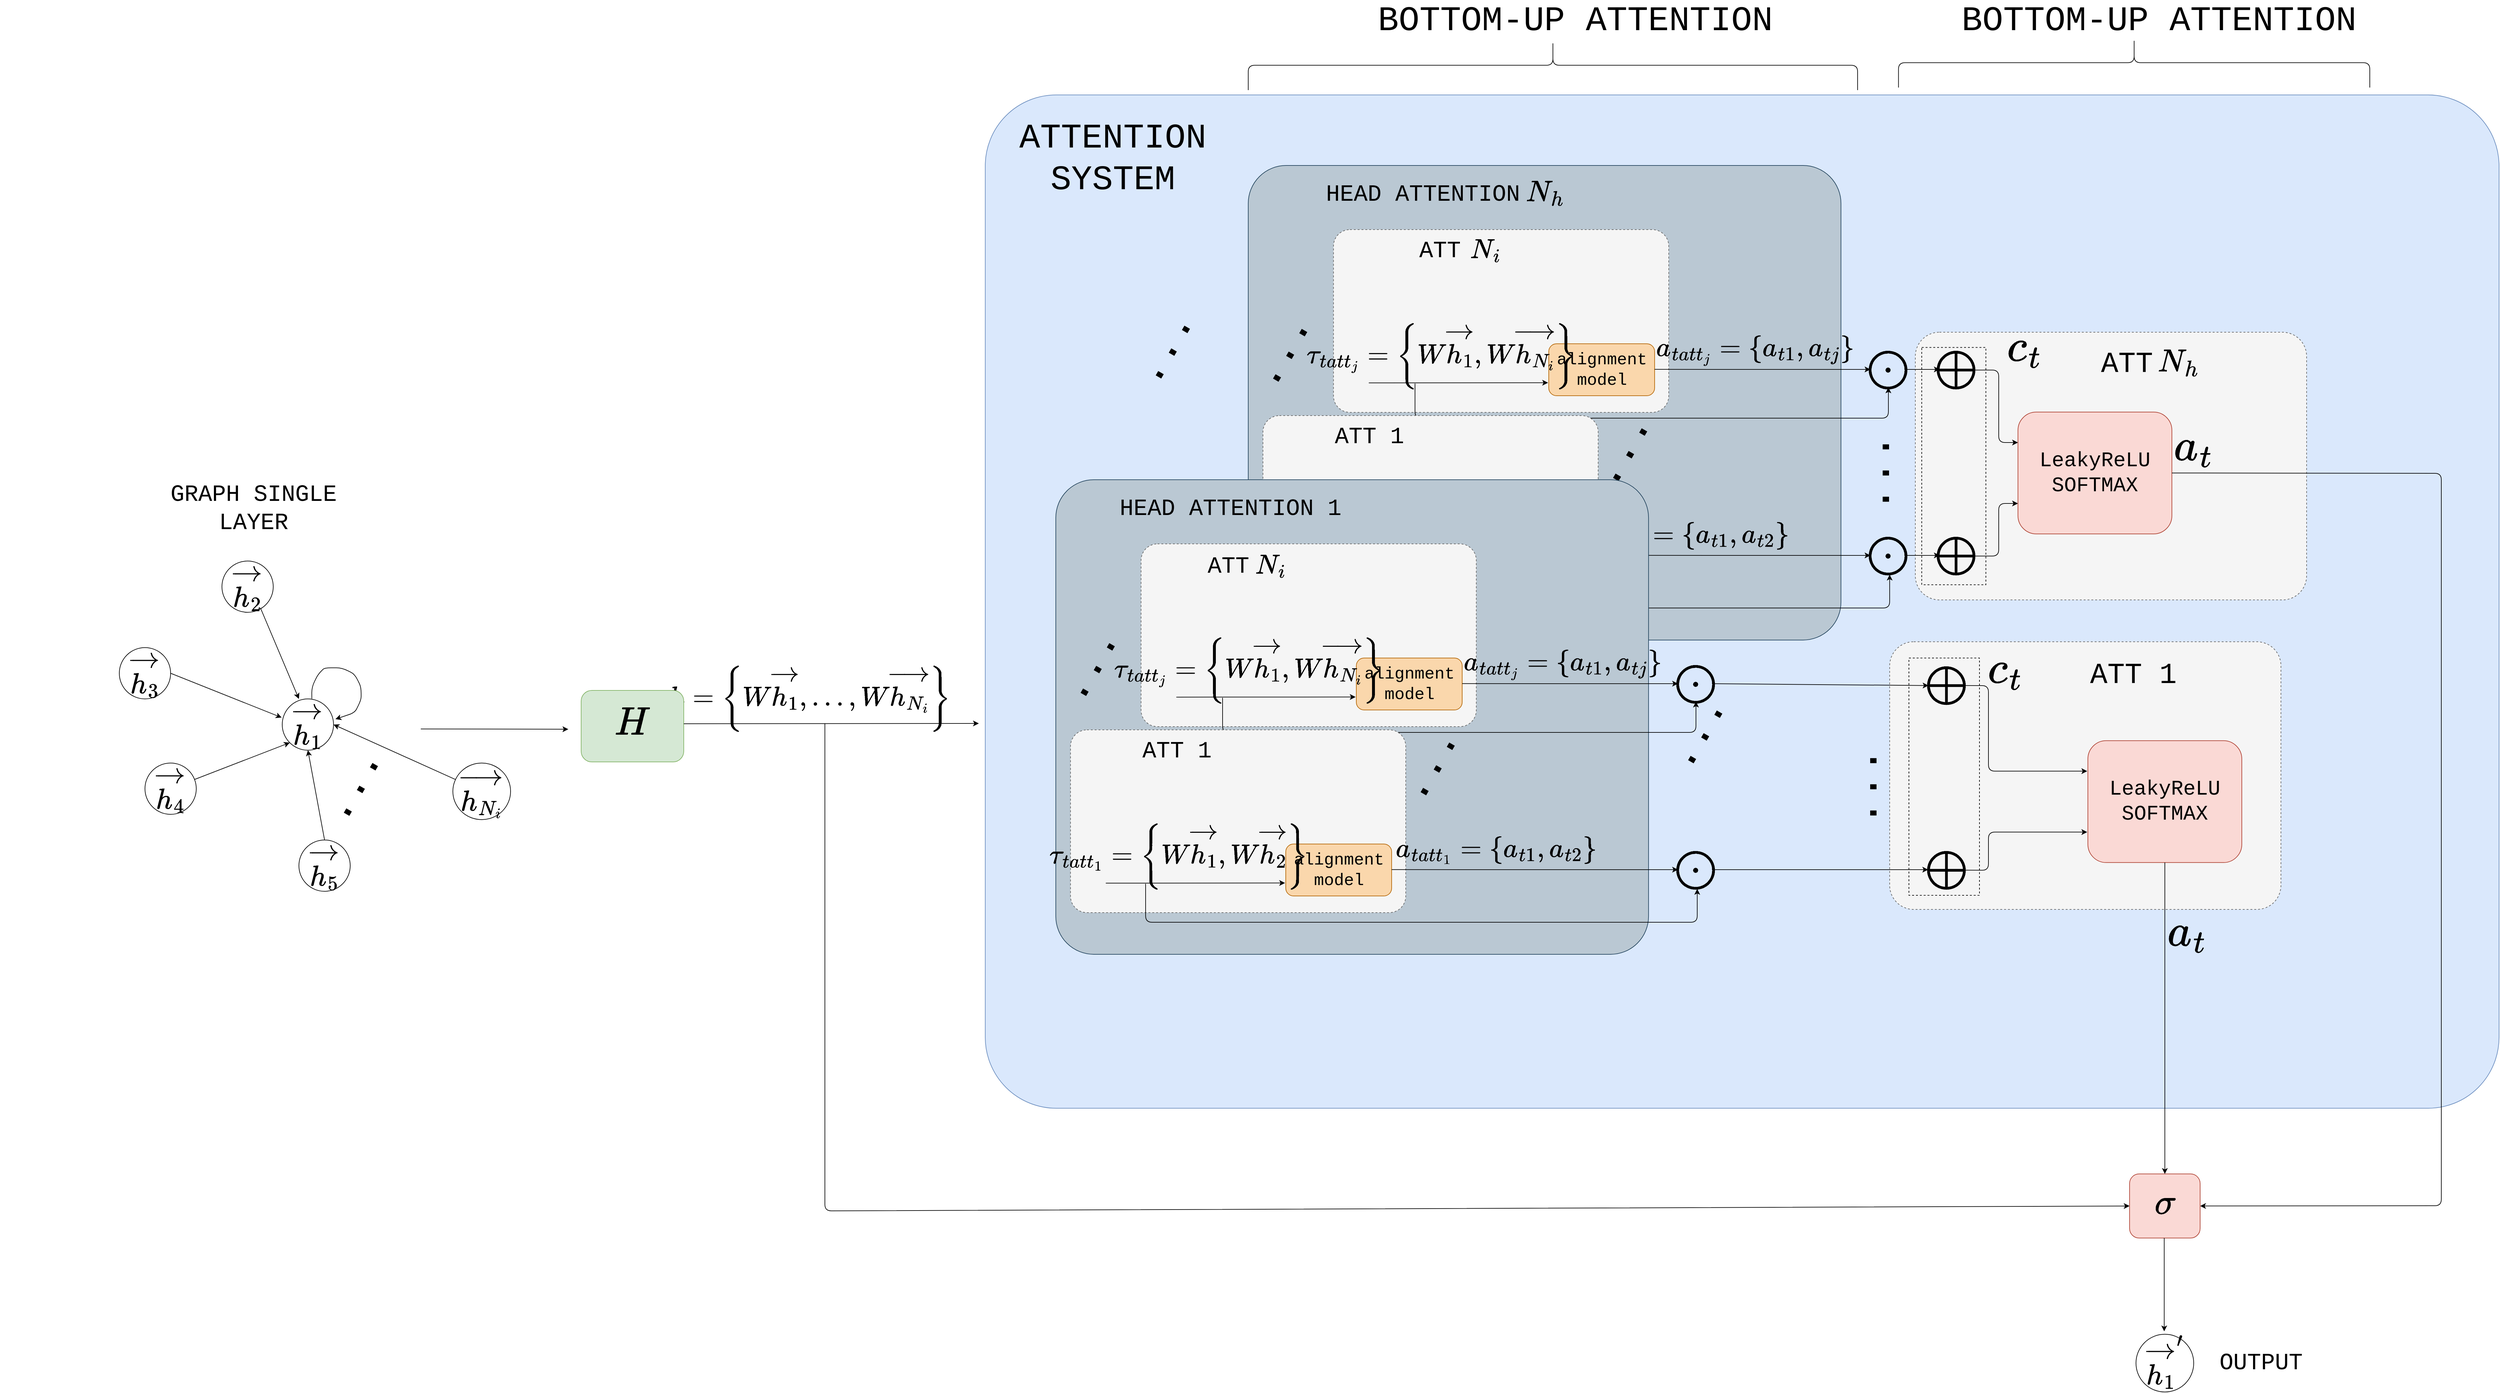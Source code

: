 <mxfile version="12.9.3" type="device"><diagram id="WtzBUV-v_3c08PdOHx6_" name="Page-1"><mxGraphModel dx="5438" dy="3889" grid="1" gridSize="10" guides="1" tooltips="1" connect="1" arrows="1" fold="1" page="1" pageScale="1" pageWidth="827" pageHeight="1169" math="1" shadow="0"><root><mxCell id="0"/><mxCell id="1" parent="0"/><mxCell id="SPr-dgri8mk1QlyCGIzH-140" value="" style="rounded=1;whiteSpace=wrap;html=1;strokeWidth=1;arcSize=7;fillColor=#dae8fc;strokeColor=#6c8ebf;fontStyle=0" parent="1" vertex="1"><mxGeometry x="-230" y="-870" width="2360" height="1580" as="geometry"/></mxCell><mxCell id="CA9zdPFMAwKObWEu180G-2" value="" style="rounded=1;whiteSpace=wrap;html=1;strokeWidth=1;dashed=1;fillColor=#f5f5f5;strokeColor=#666666;fontColor=#333333;arcSize=9;fontStyle=0" parent="1" vertex="1"><mxGeometry x="1180" y="-17.4" width="610" height="417.4" as="geometry"/></mxCell><mxCell id="SPr-dgri8mk1QlyCGIzH-104" value="" style="group;strokeWidth=1;fontStyle=0" parent="1" vertex="1" connectable="0"><mxGeometry x="180" y="-760" width="1650" height="740" as="geometry"/></mxCell><mxCell id="CA9zdPFMAwKObWEu180G-4" value="" style="rounded=1;whiteSpace=wrap;html=1;strokeWidth=1;dashed=1;fillColor=#f5f5f5;strokeColor=#666666;fontColor=#333333;arcSize=9;fontStyle=0" parent="SPr-dgri8mk1QlyCGIzH-104" vertex="1"><mxGeometry x="1040" y="260" width="610" height="417.4" as="geometry"/></mxCell><mxCell id="SPr-dgri8mk1QlyCGIzH-105" value="" style="rounded=1;whiteSpace=wrap;html=1;strokeWidth=1;arcSize=8;fillColor=#bac8d3;strokeColor=#23445d;fontStyle=0" parent="SPr-dgri8mk1QlyCGIzH-104" vertex="1"><mxGeometry width="924.08" height="740" as="geometry"/></mxCell><mxCell id="SPr-dgri8mk1QlyCGIzH-106" value="" style="rounded=1;whiteSpace=wrap;html=1;strokeWidth=1;dashed=1;fillColor=#f5f5f5;strokeColor=#666666;fontColor=#333333;arcSize=9;fontStyle=0" parent="SPr-dgri8mk1QlyCGIzH-104" vertex="1"><mxGeometry x="132.92" y="100" width="522.636" height="285" as="geometry"/></mxCell><mxCell id="SPr-dgri8mk1QlyCGIzH-107" value="" style="endArrow=classic;html=1;strokeWidth=1;strokeColor=#000000;fillColor=#e1d5e7;fontStyle=0" parent="SPr-dgri8mk1QlyCGIzH-104" edge="1"><mxGeometry width="50" height="50" relative="1" as="geometry"><mxPoint x="260" y="340" as="sourcePoint"/><mxPoint x="998" y="346" as="targetPoint"/><Array as="points"><mxPoint x="260" y="394"/><mxPoint x="998" y="394"/></Array></mxGeometry></mxCell><mxCell id="SPr-dgri8mk1QlyCGIzH-108" value="&lt;font face=&quot;Courier New&quot; style=&quot;font-size: 68px;&quot;&gt;&lt;span style=&quot;font-size: 68px;&quot;&gt;&lt;span style=&quot;font-size: 68px;&quot;&gt;...&lt;/span&gt;&lt;/span&gt;&lt;/font&gt;" style="text;html=1;strokeColor=none;fillColor=none;align=center;verticalAlign=middle;whiteSpace=wrap;rounded=0;rotation=-60;fontSize=68;strokeWidth=1;fontStyle=0" parent="SPr-dgri8mk1QlyCGIzH-104" vertex="1"><mxGeometry x="22.92" y="245.07" width="57.02" height="85.85" as="geometry"/></mxCell><mxCell id="SPr-dgri8mk1QlyCGIzH-109" value="&lt;font face=&quot;Courier New&quot; size=&quot;1&quot;&gt;&lt;span style=&quot;font-size: 36px&quot;&gt;ATT&lt;/span&gt;&lt;/font&gt;" style="text;html=1;strokeColor=none;fillColor=none;align=center;verticalAlign=middle;whiteSpace=wrap;rounded=0;strokeWidth=1;fontStyle=0" parent="SPr-dgri8mk1QlyCGIzH-104" vertex="1"><mxGeometry x="231.946" y="108" width="134.235" height="50" as="geometry"/></mxCell><mxCell id="SPr-dgri8mk1QlyCGIzH-110" value="&lt;font face=&quot;Courier New&quot; size=&quot;1&quot;&gt;&lt;span style=&quot;font-size: 26px&quot;&gt;alignment model&lt;/span&gt;&lt;/font&gt;" style="rounded=1;whiteSpace=wrap;html=1;fillColor=#fad7ac;strokeColor=#b46504;strokeWidth=1;fontStyle=0" parent="SPr-dgri8mk1QlyCGIzH-104" vertex="1"><mxGeometry x="468.507" y="278" width="165.043" height="81" as="geometry"/></mxCell><mxCell id="SPr-dgri8mk1QlyCGIzH-111" value="" style="endArrow=classic;html=1;strokeWidth=1;strokeColor=#000000;fillColor=#e1d5e7;entryX=0;entryY=0.75;entryDx=0;entryDy=0;fontStyle=0" parent="SPr-dgri8mk1QlyCGIzH-104" edge="1"><mxGeometry width="50" height="50" relative="1" as="geometry"><mxPoint x="187.934" y="339" as="sourcePoint"/><mxPoint x="467.407" y="338.75" as="targetPoint"/><Array as="points"/></mxGeometry></mxCell><mxCell id="SPr-dgri8mk1QlyCGIzH-112" value="&lt;font face=&quot;Courier New&quot;&gt;&lt;span&gt;$$\tau_{tatt_{j}} = \left \{ W\overrightarrow{h_{1}}, W\overrightarrow{h_{N_{i}}} \right \}$$&lt;/span&gt;&lt;/font&gt;" style="text;html=1;strokeColor=none;fillColor=none;align=center;verticalAlign=middle;whiteSpace=wrap;rounded=0;fontSize=36;strokeWidth=1;fontStyle=0" parent="SPr-dgri8mk1QlyCGIzH-104" vertex="1"><mxGeometry x="270.857" y="284.5" width="60.516" height="20" as="geometry"/></mxCell><mxCell id="SPr-dgri8mk1QlyCGIzH-113" value="" style="endArrow=classic;html=1;strokeWidth=1;strokeColor=#000000;fillColor=#e1d5e7;fontStyle=0" parent="SPr-dgri8mk1QlyCGIzH-104" edge="1"><mxGeometry width="50" height="50" relative="1" as="geometry"><mxPoint x="633.55" y="317.92" as="sourcePoint"/><mxPoint x="970" y="318" as="targetPoint"/><Array as="points"/></mxGeometry></mxCell><mxCell id="SPr-dgri8mk1QlyCGIzH-114" value="&lt;font face=&quot;Courier New&quot;&gt;&lt;span&gt;$$a_{tatt_{j}} = \left \{ a_{t1}, a_{tj} \right \}$$&lt;/span&gt;&lt;/font&gt;" style="text;html=1;strokeColor=none;fillColor=none;align=center;verticalAlign=middle;whiteSpace=wrap;rounded=0;fontSize=36;strokeWidth=1;fontStyle=0" parent="SPr-dgri8mk1QlyCGIzH-104" vertex="1"><mxGeometry x="760.004" y="278" width="60.516" height="20" as="geometry"/></mxCell><mxCell id="SPr-dgri8mk1QlyCGIzH-115" value="&lt;font face=&quot;Courier New&quot;&gt;&lt;span style=&quot;font-size: 36px&quot;&gt;&lt;span&gt;HEAD ATTENTION&lt;/span&gt;&lt;/span&gt;&lt;/font&gt;" style="text;html=1;strokeColor=none;fillColor=none;align=center;verticalAlign=middle;whiteSpace=wrap;rounded=0;strokeWidth=1;fontStyle=0" parent="SPr-dgri8mk1QlyCGIzH-104" vertex="1"><mxGeometry x="82.92" y="20" width="379" height="50" as="geometry"/></mxCell><mxCell id="SPr-dgri8mk1QlyCGIzH-116" value="" style="rounded=1;whiteSpace=wrap;html=1;strokeWidth=1;dashed=1;fillColor=#f5f5f5;strokeColor=#666666;fontColor=#333333;arcSize=9;fontStyle=0" parent="SPr-dgri8mk1QlyCGIzH-104" vertex="1"><mxGeometry x="22.92" y="390" width="522.636" height="285" as="geometry"/></mxCell><mxCell id="SPr-dgri8mk1QlyCGIzH-117" value="&lt;font face=&quot;Courier New&quot; size=&quot;1&quot;&gt;&lt;span style=&quot;font-size: 36px&quot;&gt;ATT 1&lt;/span&gt;&lt;/font&gt;" style="text;html=1;strokeColor=none;fillColor=none;align=center;verticalAlign=middle;whiteSpace=wrap;rounded=0;strokeWidth=1;fontStyle=0" parent="SPr-dgri8mk1QlyCGIzH-104" vertex="1"><mxGeometry x="121.946" y="398" width="134.235" height="50" as="geometry"/></mxCell><mxCell id="SPr-dgri8mk1QlyCGIzH-118" value="&lt;font face=&quot;Courier New&quot; size=&quot;1&quot;&gt;&lt;span style=&quot;font-size: 26px&quot;&gt;alignment model&lt;/span&gt;&lt;/font&gt;" style="rounded=1;whiteSpace=wrap;html=1;fillColor=#fad7ac;strokeColor=#b46504;strokeWidth=1;fontStyle=0" parent="SPr-dgri8mk1QlyCGIzH-104" vertex="1"><mxGeometry x="358.507" y="568" width="165.043" height="81" as="geometry"/></mxCell><mxCell id="SPr-dgri8mk1QlyCGIzH-119" value="" style="endArrow=classic;html=1;strokeWidth=1;strokeColor=#000000;fillColor=#e1d5e7;entryX=0;entryY=0.75;entryDx=0;entryDy=0;fontStyle=0" parent="SPr-dgri8mk1QlyCGIzH-104" edge="1"><mxGeometry width="50" height="50" relative="1" as="geometry"><mxPoint x="77.934" y="629" as="sourcePoint"/><mxPoint x="357.407" y="628.75" as="targetPoint"/><Array as="points"/></mxGeometry></mxCell><mxCell id="SPr-dgri8mk1QlyCGIzH-120" value="&lt;font face=&quot;Courier New&quot;&gt;&lt;span&gt;$$\tau_{tatt_{1}} = \left \{ W\overrightarrow{h_{1}}, W\overrightarrow{h_{2}} \right \}$$&lt;/span&gt;&lt;/font&gt;" style="text;html=1;strokeColor=none;fillColor=none;align=center;verticalAlign=middle;whiteSpace=wrap;rounded=0;fontSize=36;strokeWidth=1;fontStyle=0" parent="SPr-dgri8mk1QlyCGIzH-104" vertex="1"><mxGeometry x="160.857" y="574.5" width="60.516" height="20" as="geometry"/></mxCell><mxCell id="SPr-dgri8mk1QlyCGIzH-121" value="" style="endArrow=classic;html=1;strokeWidth=1;strokeColor=#000000;fillColor=#e1d5e7;fontStyle=0" parent="SPr-dgri8mk1QlyCGIzH-104" edge="1"><mxGeometry width="50" height="50" relative="1" as="geometry"><mxPoint x="523.55" y="607.92" as="sourcePoint"/><mxPoint x="970" y="608" as="targetPoint"/><Array as="points"/></mxGeometry></mxCell><mxCell id="SPr-dgri8mk1QlyCGIzH-122" value="&lt;font face=&quot;Courier New&quot;&gt;&lt;span&gt;$$a_{tatt_{1}} = \left \{ a_{t1}, a_{t2} \right \}$$&lt;/span&gt;&lt;/font&gt;" style="text;html=1;strokeColor=none;fillColor=none;align=center;verticalAlign=middle;whiteSpace=wrap;rounded=0;fontSize=36;strokeWidth=1;fontStyle=0" parent="SPr-dgri8mk1QlyCGIzH-104" vertex="1"><mxGeometry x="655.554" y="568" width="60.516" height="20" as="geometry"/></mxCell><mxCell id="SPr-dgri8mk1QlyCGIzH-123" value="&lt;font face=&quot;Courier New&quot; style=&quot;font-size: 68px;&quot;&gt;&lt;span style=&quot;font-size: 68px;&quot;&gt;&lt;span style=&quot;font-size: 68px;&quot;&gt;...&lt;/span&gt;&lt;/span&gt;&lt;/font&gt;" style="text;html=1;strokeColor=none;fillColor=none;align=center;verticalAlign=middle;whiteSpace=wrap;rounded=0;rotation=-60;fontSize=68;strokeWidth=1;fontStyle=0" parent="SPr-dgri8mk1QlyCGIzH-104" vertex="1"><mxGeometry x="552.92" y="400" width="57.02" height="85.85" as="geometry"/></mxCell><mxCell id="SPr-dgri8mk1QlyCGIzH-124" value="&lt;font face=&quot;Courier New&quot;&gt;&lt;sub&gt;&lt;span style=&quot;font-size: 36px&quot;&gt;&lt;span&gt;$$\bigodot$$&lt;/span&gt;&lt;/span&gt;&lt;/sub&gt;&lt;/font&gt;" style="text;html=1;strokeColor=none;fillColor=none;align=center;verticalAlign=middle;whiteSpace=wrap;rounded=0;fontColor=#000000;labelBackgroundColor=none;strokeWidth=1;fontStyle=0" parent="SPr-dgri8mk1QlyCGIzH-104" vertex="1"><mxGeometry x="970" y="598.5" width="55" height="20" as="geometry"/></mxCell><mxCell id="SPr-dgri8mk1QlyCGIzH-125" value="" style="endArrow=classic;html=1;strokeWidth=1;strokeColor=#000000;fillColor=#e1d5e7;entryX=0.545;entryY=1.975;entryDx=0;entryDy=0;entryPerimeter=0;fontStyle=0" parent="SPr-dgri8mk1QlyCGIzH-104" target="SPr-dgri8mk1QlyCGIzH-124" edge="1"><mxGeometry width="50" height="50" relative="1" as="geometry"><mxPoint x="140" y="630" as="sourcePoint"/><mxPoint x="1168" y="638" as="targetPoint"/><Array as="points"><mxPoint x="140" y="690"/><mxPoint x="1000" y="690"/></Array></mxGeometry></mxCell><mxCell id="SPr-dgri8mk1QlyCGIzH-126" value="" style="endArrow=classic;html=1;strokeWidth=1;strokeColor=#000000;fillColor=#e1d5e7;fontStyle=0" parent="SPr-dgri8mk1QlyCGIzH-104" edge="1"><mxGeometry width="50" height="50" relative="1" as="geometry"><mxPoint x="1023.0" y="608" as="sourcePoint"/><mxPoint x="1078" y="608" as="targetPoint"/><Array as="points"/></mxGeometry></mxCell><mxCell id="SPr-dgri8mk1QlyCGIzH-127" value="&lt;font face=&quot;Courier New&quot;&gt;&lt;sub&gt;&lt;span style=&quot;font-size: 36px&quot;&gt;&lt;span&gt;$$\bigoplus$$&lt;/span&gt;&lt;/span&gt;&lt;/sub&gt;&lt;/font&gt;" style="text;html=1;strokeColor=none;fillColor=none;align=center;verticalAlign=middle;whiteSpace=wrap;rounded=0;fontColor=#000000;strokeWidth=1;fontStyle=0" parent="SPr-dgri8mk1QlyCGIzH-104" vertex="1"><mxGeometry x="1076" y="598.5" width="55" height="20" as="geometry"/></mxCell><mxCell id="SPr-dgri8mk1QlyCGIzH-128" value="" style="endArrow=classic;html=1;strokeWidth=1;strokeColor=#000000;fillColor=#e1d5e7;entryX=0;entryY=0.75;entryDx=0;entryDy=0;fontStyle=0" parent="SPr-dgri8mk1QlyCGIzH-104" target="SPr-dgri8mk1QlyCGIzH-133" edge="1"><mxGeometry width="50" height="50" relative="1" as="geometry"><mxPoint x="1129.0" y="609" as="sourcePoint"/><mxPoint x="1184" y="609" as="targetPoint"/><Array as="points"><mxPoint x="1170" y="609"/><mxPoint x="1170" y="527"/></Array></mxGeometry></mxCell><mxCell id="SPr-dgri8mk1QlyCGIzH-129" value="&lt;font face=&quot;Courier New&quot;&gt;&lt;sub&gt;&lt;span style=&quot;font-size: 36px&quot;&gt;&lt;span&gt;$$\bigodot$$&lt;/span&gt;&lt;/span&gt;&lt;/sub&gt;&lt;/font&gt;" style="text;html=1;strokeColor=none;fillColor=none;align=center;verticalAlign=middle;whiteSpace=wrap;rounded=0;fontColor=#000000;labelBackgroundColor=none;strokeWidth=1;fontStyle=0" parent="SPr-dgri8mk1QlyCGIzH-104" vertex="1"><mxGeometry x="970" y="308.5" width="55" height="20" as="geometry"/></mxCell><mxCell id="SPr-dgri8mk1QlyCGIzH-130" value="" style="endArrow=classic;html=1;strokeWidth=1;strokeColor=#000000;fillColor=#e1d5e7;fontStyle=0" parent="SPr-dgri8mk1QlyCGIzH-104" edge="1"><mxGeometry width="50" height="50" relative="1" as="geometry"><mxPoint x="1023.0" y="318" as="sourcePoint"/><mxPoint x="1078" y="318" as="targetPoint"/><Array as="points"/></mxGeometry></mxCell><mxCell id="SPr-dgri8mk1QlyCGIzH-131" value="&lt;font face=&quot;Courier New&quot;&gt;&lt;sub&gt;&lt;span style=&quot;font-size: 36px&quot;&gt;&lt;span&gt;$$\bigoplus$$&lt;/span&gt;&lt;/span&gt;&lt;/sub&gt;&lt;/font&gt;" style="text;html=1;strokeColor=none;fillColor=none;align=center;verticalAlign=middle;whiteSpace=wrap;rounded=0;fontColor=#000000;strokeWidth=1;fontStyle=0" parent="SPr-dgri8mk1QlyCGIzH-104" vertex="1"><mxGeometry x="1076" y="308.5" width="55" height="20" as="geometry"/></mxCell><mxCell id="SPr-dgri8mk1QlyCGIzH-132" value="" style="endArrow=classic;html=1;strokeWidth=1;strokeColor=#000000;fillColor=#e1d5e7;entryX=0;entryY=0.25;entryDx=0;entryDy=0;fontStyle=0" parent="SPr-dgri8mk1QlyCGIzH-104" target="SPr-dgri8mk1QlyCGIzH-133" edge="1"><mxGeometry width="50" height="50" relative="1" as="geometry"><mxPoint x="1129.0" y="319" as="sourcePoint"/><mxPoint x="1184" y="319" as="targetPoint"/><Array as="points"><mxPoint x="1170" y="319"/><mxPoint x="1170" y="432"/></Array></mxGeometry></mxCell><mxCell id="SPr-dgri8mk1QlyCGIzH-133" value="&lt;font face=&quot;Courier New&quot; size=&quot;1&quot;&gt;&lt;span style=&quot;font-size: 32px&quot;&gt;LeakyReLU&lt;br&gt;SOFTMAX&lt;br&gt;&lt;/span&gt;&lt;/font&gt;" style="rounded=1;whiteSpace=wrap;html=1;strokeWidth=1;fillColor=#fad9d5;strokeColor=#ae4132;fontStyle=0" parent="SPr-dgri8mk1QlyCGIzH-104" vertex="1"><mxGeometry x="1200" y="384.5" width="240" height="190" as="geometry"/></mxCell><mxCell id="SPr-dgri8mk1QlyCGIzH-134" value="&lt;font face=&quot;Courier New&quot; style=&quot;font-size: 68px;&quot;&gt;&lt;span style=&quot;font-size: 68px;&quot;&gt;&lt;span style=&quot;font-size: 68px;&quot;&gt;...&lt;/span&gt;&lt;/span&gt;&lt;/font&gt;" style="text;html=1;strokeColor=none;fillColor=none;align=center;verticalAlign=middle;whiteSpace=wrap;rounded=0;rotation=-90;fontSize=68;strokeWidth=1;fontStyle=0" parent="SPr-dgri8mk1QlyCGIzH-104" vertex="1"><mxGeometry x="950" y="436.57" width="57.02" height="85.85" as="geometry"/></mxCell><mxCell id="CA9zdPFMAwKObWEu180G-6" value="" style="rounded=0;whiteSpace=wrap;html=1;fillColor=none;dashed=1;strokeWidth=1;fontStyle=0" parent="SPr-dgri8mk1QlyCGIzH-104" vertex="1"><mxGeometry x="1050" y="283.7" width="100" height="370" as="geometry"/></mxCell><mxCell id="CA9zdPFMAwKObWEu180G-7" value="&lt;font face=&quot;Courier New&quot; size=&quot;1&quot;&gt;&lt;span style=&quot;font-size: 60px&quot;&gt;$$a_{t}$$&lt;/span&gt;&lt;/font&gt;" style="text;html=1;strokeColor=none;fillColor=none;align=center;verticalAlign=middle;whiteSpace=wrap;rounded=0;fontSize=36;strokeWidth=1;fontStyle=0" parent="SPr-dgri8mk1QlyCGIzH-104" vertex="1"><mxGeometry x="1444.487" y="432.93" width="60.516" height="20" as="geometry"/></mxCell><mxCell id="CA9zdPFMAwKObWEu180G-9" value="&lt;font face=&quot;Courier New&quot; size=&quot;1&quot;&gt;&lt;span style=&quot;font-size: 60px&quot;&gt;$$c_{t}$$&lt;/span&gt;&lt;/font&gt;" style="text;html=1;strokeColor=none;fillColor=none;align=center;verticalAlign=middle;whiteSpace=wrap;rounded=0;fontSize=36;strokeWidth=1;fontStyle=0" parent="SPr-dgri8mk1QlyCGIzH-104" vertex="1"><mxGeometry x="1179.997" y="278" width="60.516" height="20" as="geometry"/></mxCell><mxCell id="CA9zdPFMAwKObWEu180G-10" value="&lt;font face=&quot;Courier New&quot; size=&quot;1&quot;&gt;&lt;span style=&quot;font-size: 45px&quot;&gt;ATT&lt;/span&gt;&lt;/font&gt;" style="text;html=1;strokeColor=none;fillColor=none;align=center;verticalAlign=middle;whiteSpace=wrap;rounded=0;strokeWidth=1;fontStyle=0" parent="SPr-dgri8mk1QlyCGIzH-104" vertex="1"><mxGeometry x="1350" y="284.5" width="40" height="50" as="geometry"/></mxCell><mxCell id="zbjn2F7jgrr6ECYDqd7p-32" value="&lt;font face=&quot;Courier New&quot; size=&quot;1&quot;&gt;&lt;span style=&quot;font-size: 36px&quot;&gt;$$N_{i}$$&lt;/span&gt;&lt;/font&gt;" style="text;html=1;strokeColor=none;fillColor=none;align=center;verticalAlign=middle;whiteSpace=wrap;rounded=0;strokeWidth=1;fontStyle=0" parent="SPr-dgri8mk1QlyCGIzH-104" vertex="1"><mxGeometry x="300" y="109" width="140" height="50" as="geometry"/></mxCell><mxCell id="zbjn2F7jgrr6ECYDqd7p-33" value="&lt;font face=&quot;Courier New&quot; size=&quot;1&quot;&gt;&lt;span style=&quot;font-size: 39px&quot;&gt;$$N_{h}$$&lt;/span&gt;&lt;/font&gt;" style="text;html=1;strokeColor=none;fillColor=none;align=center;verticalAlign=middle;whiteSpace=wrap;rounded=0;strokeWidth=1;fontStyle=0" parent="SPr-dgri8mk1QlyCGIzH-104" vertex="1"><mxGeometry x="393.04" y="21" width="140" height="50" as="geometry"/></mxCell><mxCell id="luebvQUvZDVeXFscMTxL-1" value="&lt;font face=&quot;Courier New&quot; size=&quot;1&quot;&gt;&lt;span style=&quot;font-size: 42px&quot;&gt;$$N_{h}$$&lt;/span&gt;&lt;/font&gt;" style="text;html=1;strokeColor=none;fillColor=none;align=center;verticalAlign=middle;whiteSpace=wrap;rounded=0;strokeWidth=1;fontStyle=0" parent="SPr-dgri8mk1QlyCGIzH-104" vertex="1"><mxGeometry x="1380" y="284.5" width="140" height="50" as="geometry"/></mxCell><mxCell id="SPr-dgri8mk1QlyCGIzH-1" value="&lt;font style=&quot;font-size: 38px&quot;&gt;$$\overrightarrow{h_{2}}$$&lt;/font&gt;" style="ellipse;whiteSpace=wrap;html=1;strokeWidth=1;fontStyle=0" parent="1" vertex="1"><mxGeometry x="-1420" y="-143.25" width="80" height="80" as="geometry"/></mxCell><mxCell id="SPr-dgri8mk1QlyCGIzH-6" value="&lt;font style=&quot;font-size: 38px&quot;&gt;$$\overrightarrow{h_{1}}$$&lt;/font&gt;" style="ellipse;whiteSpace=wrap;html=1;strokeWidth=1;fillColor=none;fontStyle=0" parent="1" vertex="1"><mxGeometry x="-1326" y="71.75" width="80" height="80" as="geometry"/></mxCell><mxCell id="SPr-dgri8mk1QlyCGIzH-7" value="&lt;font style=&quot;font-size: 38px&quot;&gt;$$\overrightarrow{h_{3}}$$&lt;/font&gt;" style="ellipse;whiteSpace=wrap;html=1;strokeWidth=1;fontStyle=0" parent="1" vertex="1"><mxGeometry x="-1580" y="-8.25" width="80" height="80" as="geometry"/></mxCell><mxCell id="SPr-dgri8mk1QlyCGIzH-8" value="&lt;font style=&quot;font-size: 38px&quot;&gt;$$\overrightarrow{h_{4}}$$&lt;/font&gt;" style="ellipse;whiteSpace=wrap;html=1;strokeWidth=1;fontStyle=0" parent="1" vertex="1"><mxGeometry x="-1540" y="171.75" width="80" height="80" as="geometry"/></mxCell><mxCell id="SPr-dgri8mk1QlyCGIzH-9" value="&lt;font style=&quot;font-size: 38px&quot;&gt;$$\overrightarrow{h_{5}}$$&lt;/font&gt;" style="ellipse;whiteSpace=wrap;html=1;strokeWidth=1;fontStyle=0" parent="1" vertex="1"><mxGeometry x="-1300" y="291.75" width="80" height="80" as="geometry"/></mxCell><mxCell id="SPr-dgri8mk1QlyCGIzH-10" value="&lt;font style=&quot;font-size: 38px&quot;&gt;$$\overrightarrow{h_{N_{i}}}$$&lt;/font&gt;" style="ellipse;whiteSpace=wrap;html=1;strokeWidth=1;fontStyle=0" parent="1" vertex="1"><mxGeometry x="-1060" y="171.75" width="90" height="88.25" as="geometry"/></mxCell><mxCell id="SPr-dgri8mk1QlyCGIzH-11" value="" style="endArrow=classic;html=1;strokeWidth=1;exitX=0.75;exitY=0.913;exitDx=0;exitDy=0;entryX=0.325;entryY=0;entryDx=0;entryDy=0;entryPerimeter=0;exitPerimeter=0;fontStyle=0" parent="1" source="SPr-dgri8mk1QlyCGIzH-1" target="SPr-dgri8mk1QlyCGIzH-6" edge="1"><mxGeometry width="50" height="50" relative="1" as="geometry"><mxPoint x="-1180" y="141.75" as="sourcePoint"/><mxPoint x="-1130" y="91.75" as="targetPoint"/></mxGeometry></mxCell><mxCell id="SPr-dgri8mk1QlyCGIzH-12" value="" style="endArrow=classic;html=1;strokeWidth=1;exitX=1;exitY=0.5;exitDx=0;exitDy=0;entryX=-0.012;entryY=0.363;entryDx=0;entryDy=0;entryPerimeter=0;fontStyle=0" parent="1" source="SPr-dgri8mk1QlyCGIzH-7" target="SPr-dgri8mk1QlyCGIzH-6" edge="1"><mxGeometry width="50" height="50" relative="1" as="geometry"><mxPoint x="-1350" y="-60.21" as="sourcePoint"/><mxPoint x="-1290" y="81.75" as="targetPoint"/></mxGeometry></mxCell><mxCell id="SPr-dgri8mk1QlyCGIzH-13" value="" style="endArrow=classic;html=1;strokeWidth=1;entryX=0;entryY=1;entryDx=0;entryDy=0;fontStyle=0" parent="1" source="SPr-dgri8mk1QlyCGIzH-8" target="SPr-dgri8mk1QlyCGIzH-6" edge="1"><mxGeometry width="50" height="50" relative="1" as="geometry"><mxPoint x="-1490" y="41.75" as="sourcePoint"/><mxPoint x="-1316.96" y="110.79" as="targetPoint"/></mxGeometry></mxCell><mxCell id="SPr-dgri8mk1QlyCGIzH-14" value="" style="endArrow=classic;html=1;strokeWidth=1;entryX=0.5;entryY=1;entryDx=0;entryDy=0;exitX=0.5;exitY=0;exitDx=0;exitDy=0;fontStyle=0" parent="1" source="SPr-dgri8mk1QlyCGIzH-9" target="SPr-dgri8mk1QlyCGIzH-6" edge="1"><mxGeometry width="50" height="50" relative="1" as="geometry"><mxPoint x="-1452.656" y="207.418" as="sourcePoint"/><mxPoint x="-1304.284" y="150.034" as="targetPoint"/></mxGeometry></mxCell><mxCell id="SPr-dgri8mk1QlyCGIzH-15" value="" style="endArrow=classic;html=1;strokeWidth=1;entryX=1;entryY=0.5;entryDx=0;entryDy=0;fontStyle=0" parent="1" source="SPr-dgri8mk1QlyCGIzH-10" target="SPr-dgri8mk1QlyCGIzH-6" edge="1"><mxGeometry width="50" height="50" relative="1" as="geometry"><mxPoint x="-1250" y="301.75" as="sourcePoint"/><mxPoint x="-1276" y="161.75" as="targetPoint"/></mxGeometry></mxCell><mxCell id="SPr-dgri8mk1QlyCGIzH-57" value="&lt;font face=&quot;Courier New&quot; style=&quot;font-size: 68px;&quot;&gt;&lt;span style=&quot;font-size: 68px;&quot;&gt;&lt;span style=&quot;font-size: 68px;&quot;&gt;...&lt;/span&gt;&lt;/span&gt;&lt;/font&gt;" style="text;html=1;strokeColor=none;fillColor=none;align=center;verticalAlign=middle;whiteSpace=wrap;rounded=0;rotation=-60;fontSize=68;strokeWidth=1;fontStyle=0" parent="1" vertex="1"><mxGeometry x="-1246" y="161.75" width="57.02" height="85.85" as="geometry"/></mxCell><mxCell id="SPr-dgri8mk1QlyCGIzH-93" value="" style="endArrow=classic;html=1;strokeWidth=1;entryX=0.5;entryY=1;entryDx=0;entryDy=0;exitX=0.577;exitY=-0.004;exitDx=0;exitDy=0;exitPerimeter=0;fontStyle=0" parent="1" source="SPr-dgri8mk1QlyCGIzH-6" edge="1"><mxGeometry width="50" height="50" relative="1" as="geometry"><mxPoint x="-1276.2" y="40.93" as="sourcePoint"/><mxPoint x="-1243" y="103.25" as="targetPoint"/><Array as="points"><mxPoint x="-1280" y="53.25"/><mxPoint x="-1270" y="33.25"/><mxPoint x="-1260" y="23.25"/><mxPoint x="-1233" y="23.25"/><mxPoint x="-1213" y="33.25"/><mxPoint x="-1203" y="53.25"/><mxPoint x="-1203" y="73.25"/><mxPoint x="-1213" y="93.25"/></Array></mxGeometry></mxCell><mxCell id="SPr-dgri8mk1QlyCGIzH-95" value="&lt;font face=&quot;Courier New&quot;&gt;&lt;span&gt;$$h= \left \{ W\overrightarrow{h_{1}}, ..., W\overrightarrow{h_{N_{i}}} \right \}$$&lt;/span&gt;&lt;/font&gt;" style="text;html=1;strokeColor=none;fillColor=none;align=center;verticalAlign=middle;whiteSpace=wrap;rounded=0;fontSize=36;strokeWidth=1;fontStyle=0" parent="1" vertex="1"><mxGeometry x="-534.003" y="58.5" width="60.516" height="20" as="geometry"/></mxCell><mxCell id="SPr-dgri8mk1QlyCGIzH-96" value="&lt;font face=&quot;Courier New&quot; size=&quot;1&quot;&gt;&lt;span style=&quot;font-size: 52px&quot;&gt;&lt;span&gt;$$H$$&lt;/span&gt;&lt;/span&gt;&lt;/font&gt;" style="rounded=1;whiteSpace=wrap;html=1;strokeWidth=1;fillColor=#d5e8d4;strokeColor=#82b366;fontStyle=0" parent="1" vertex="1"><mxGeometry x="-860" y="58.5" width="160" height="111.5" as="geometry"/></mxCell><mxCell id="SPr-dgri8mk1QlyCGIzH-97" value="" style="endArrow=classic;html=1;strokeWidth=1;strokeColor=#000000;fillColor=#e1d5e7;exitX=0.5;exitY=1;exitDx=0;exitDy=0;fontStyle=0" parent="1" edge="1"><mxGeometry width="50" height="50" relative="1" as="geometry"><mxPoint x="-700" y="110.5" as="sourcePoint"/><mxPoint x="-240" y="110" as="targetPoint"/><Array as="points"/></mxGeometry></mxCell><mxCell id="SPr-dgri8mk1QlyCGIzH-98" value="" style="endArrow=classic;html=1;strokeWidth=1;strokeColor=#000000;fillColor=#e1d5e7;entryX=0;entryY=0.5;entryDx=0;entryDy=0;fontStyle=0" parent="1" target="SPr-dgri8mk1QlyCGIzH-91" edge="1"><mxGeometry width="50" height="50" relative="1" as="geometry"><mxPoint x="-480" y="110" as="sourcePoint"/><mxPoint x="-300" y="743.57" as="targetPoint"/><Array as="points"><mxPoint x="-480" y="870"/></Array></mxGeometry></mxCell><mxCell id="SPr-dgri8mk1QlyCGIzH-101" value="" style="endArrow=classic;html=1;strokeWidth=1;fontStyle=0" parent="1" edge="1"><mxGeometry width="50" height="50" relative="1" as="geometry"><mxPoint x="-1110" y="118.57" as="sourcePoint"/><mxPoint x="-880" y="119" as="targetPoint"/></mxGeometry></mxCell><mxCell id="SPr-dgri8mk1QlyCGIzH-102" value="&lt;font face=&quot;Courier New&quot;&gt;&lt;span style=&quot;font-size: 36px&quot;&gt;&lt;span&gt;GRAPH SINGLE LAYER&lt;/span&gt;&lt;/span&gt;&lt;/font&gt;" style="text;html=1;strokeColor=none;fillColor=none;align=center;verticalAlign=middle;whiteSpace=wrap;rounded=0;strokeWidth=1;fontStyle=0" parent="1" vertex="1"><mxGeometry x="-1560" y="-250" width="379" height="50" as="geometry"/></mxCell><mxCell id="SPr-dgri8mk1QlyCGIzH-103" value="" style="group;strokeWidth=1;fontStyle=0" parent="1" vertex="1" connectable="0"><mxGeometry x="-120" y="-270" width="1490.513" height="740" as="geometry"/></mxCell><mxCell id="SPr-dgri8mk1QlyCGIzH-30" value="" style="rounded=1;whiteSpace=wrap;html=1;strokeWidth=1;arcSize=8;fillColor=#bac8d3;strokeColor=#23445d;fontStyle=0" parent="SPr-dgri8mk1QlyCGIzH-103" vertex="1"><mxGeometry width="924.08" height="740" as="geometry"/></mxCell><mxCell id="SPr-dgri8mk1QlyCGIzH-59" value="" style="rounded=1;whiteSpace=wrap;html=1;strokeWidth=1;dashed=1;fillColor=#f5f5f5;strokeColor=#666666;fontColor=#333333;arcSize=9;fontStyle=0" parent="SPr-dgri8mk1QlyCGIzH-103" vertex="1"><mxGeometry x="132.92" y="100" width="522.636" height="285" as="geometry"/></mxCell><mxCell id="SPr-dgri8mk1QlyCGIzH-83" value="" style="endArrow=classic;html=1;strokeWidth=1;strokeColor=#000000;fillColor=#e1d5e7;fontStyle=0" parent="SPr-dgri8mk1QlyCGIzH-103" edge="1"><mxGeometry width="50" height="50" relative="1" as="geometry"><mxPoint x="260" y="340" as="sourcePoint"/><mxPoint x="998" y="346" as="targetPoint"/><Array as="points"><mxPoint x="260" y="394"/><mxPoint x="998" y="394"/></Array></mxGeometry></mxCell><mxCell id="SPr-dgri8mk1QlyCGIzH-67" value="&lt;font face=&quot;Courier New&quot; style=&quot;font-size: 68px;&quot;&gt;&lt;span style=&quot;font-size: 68px;&quot;&gt;&lt;span style=&quot;font-size: 68px;&quot;&gt;...&lt;/span&gt;&lt;/span&gt;&lt;/font&gt;" style="text;html=1;strokeColor=none;fillColor=none;align=center;verticalAlign=middle;whiteSpace=wrap;rounded=0;rotation=-60;fontSize=68;strokeWidth=1;fontStyle=0" parent="SPr-dgri8mk1QlyCGIzH-103" vertex="1"><mxGeometry x="22.92" y="245.07" width="57.02" height="85.85" as="geometry"/></mxCell><mxCell id="SPr-dgri8mk1QlyCGIzH-61" value="&lt;font face=&quot;Courier New&quot; size=&quot;1&quot;&gt;&lt;span style=&quot;font-size: 26px&quot;&gt;alignment model&lt;/span&gt;&lt;/font&gt;" style="rounded=1;whiteSpace=wrap;html=1;fillColor=#fad7ac;strokeColor=#b46504;strokeWidth=1;fontStyle=0" parent="SPr-dgri8mk1QlyCGIzH-103" vertex="1"><mxGeometry x="468.507" y="278" width="165.043" height="81" as="geometry"/></mxCell><mxCell id="SPr-dgri8mk1QlyCGIzH-62" value="" style="endArrow=classic;html=1;strokeWidth=1;strokeColor=#000000;fillColor=#e1d5e7;entryX=0;entryY=0.75;entryDx=0;entryDy=0;fontStyle=0" parent="SPr-dgri8mk1QlyCGIzH-103" edge="1"><mxGeometry width="50" height="50" relative="1" as="geometry"><mxPoint x="187.934" y="339" as="sourcePoint"/><mxPoint x="467.407" y="338.75" as="targetPoint"/><Array as="points"/></mxGeometry></mxCell><mxCell id="SPr-dgri8mk1QlyCGIzH-63" value="&lt;font face=&quot;Courier New&quot;&gt;&lt;span&gt;$$\tau_{tatt_{j}} = \left \{ W\overrightarrow{h_{1}}, W\overrightarrow{h_{N_{i}}} \right \}$$&lt;/span&gt;&lt;/font&gt;" style="text;html=1;strokeColor=none;fillColor=none;align=center;verticalAlign=middle;whiteSpace=wrap;rounded=0;fontSize=36;strokeWidth=1;fontStyle=0" parent="SPr-dgri8mk1QlyCGIzH-103" vertex="1"><mxGeometry x="270.857" y="284.5" width="60.516" height="20" as="geometry"/></mxCell><mxCell id="SPr-dgri8mk1QlyCGIzH-64" value="" style="endArrow=classic;html=1;strokeWidth=1;strokeColor=#000000;fillColor=#e1d5e7;fontStyle=0" parent="SPr-dgri8mk1QlyCGIzH-103" edge="1"><mxGeometry width="50" height="50" relative="1" as="geometry"><mxPoint x="633.55" y="317.92" as="sourcePoint"/><mxPoint x="970" y="318" as="targetPoint"/><Array as="points"/></mxGeometry></mxCell><mxCell id="SPr-dgri8mk1QlyCGIzH-65" value="&lt;font face=&quot;Courier New&quot;&gt;&lt;span&gt;$$a_{tatt_{j}} = \left \{ a_{t1}, a_{tj} \right \}$$&lt;/span&gt;&lt;/font&gt;" style="text;html=1;strokeColor=none;fillColor=none;align=center;verticalAlign=middle;whiteSpace=wrap;rounded=0;fontSize=36;strokeWidth=1;fontStyle=0" parent="SPr-dgri8mk1QlyCGIzH-103" vertex="1"><mxGeometry x="760.004" y="278" width="60.516" height="20" as="geometry"/></mxCell><mxCell id="SPr-dgri8mk1QlyCGIzH-31" value="&lt;font face=&quot;Courier New&quot;&gt;&lt;span style=&quot;font-size: 36px&quot;&gt;&lt;span&gt;HEAD ATTENTION 1&lt;/span&gt;&lt;/span&gt;&lt;/font&gt;" style="text;html=1;strokeColor=none;fillColor=none;align=center;verticalAlign=middle;whiteSpace=wrap;rounded=0;strokeWidth=1;fontStyle=0" parent="SPr-dgri8mk1QlyCGIzH-103" vertex="1"><mxGeometry x="82.92" y="20" width="379" height="50" as="geometry"/></mxCell><mxCell id="SPr-dgri8mk1QlyCGIzH-19" value="" style="rounded=1;whiteSpace=wrap;html=1;strokeWidth=1;dashed=1;fillColor=#f5f5f5;strokeColor=#666666;fontColor=#333333;arcSize=9;fontStyle=0" parent="SPr-dgri8mk1QlyCGIzH-103" vertex="1"><mxGeometry x="22.92" y="390" width="522.636" height="285" as="geometry"/></mxCell><mxCell id="SPr-dgri8mk1QlyCGIzH-20" value="&lt;font face=&quot;Courier New&quot; size=&quot;1&quot;&gt;&lt;span style=&quot;font-size: 36px&quot;&gt;ATT 1&lt;/span&gt;&lt;/font&gt;" style="text;html=1;strokeColor=none;fillColor=none;align=center;verticalAlign=middle;whiteSpace=wrap;rounded=0;strokeWidth=1;fontStyle=0" parent="SPr-dgri8mk1QlyCGIzH-103" vertex="1"><mxGeometry x="121.946" y="398" width="134.235" height="50" as="geometry"/></mxCell><mxCell id="SPr-dgri8mk1QlyCGIzH-21" value="&lt;font face=&quot;Courier New&quot; size=&quot;1&quot;&gt;&lt;span style=&quot;font-size: 26px&quot;&gt;alignment model&lt;/span&gt;&lt;/font&gt;" style="rounded=1;whiteSpace=wrap;html=1;fillColor=#fad7ac;strokeColor=#b46504;strokeWidth=1;fontStyle=0" parent="SPr-dgri8mk1QlyCGIzH-103" vertex="1"><mxGeometry x="358.507" y="568" width="165.043" height="81" as="geometry"/></mxCell><mxCell id="SPr-dgri8mk1QlyCGIzH-23" value="" style="endArrow=classic;html=1;strokeWidth=1;strokeColor=#000000;fillColor=#e1d5e7;entryX=0;entryY=0.75;entryDx=0;entryDy=0;fontStyle=0" parent="SPr-dgri8mk1QlyCGIzH-103" edge="1"><mxGeometry width="50" height="50" relative="1" as="geometry"><mxPoint x="77.934" y="629" as="sourcePoint"/><mxPoint x="357.407" y="628.75" as="targetPoint"/><Array as="points"/></mxGeometry></mxCell><mxCell id="SPr-dgri8mk1QlyCGIzH-25" value="&lt;font face=&quot;Courier New&quot;&gt;&lt;span&gt;$$\tau_{tatt_{1}} = \left \{ W\overrightarrow{h_{1}}, W\overrightarrow{h_{2}} \right \}$$&lt;/span&gt;&lt;/font&gt;" style="text;html=1;strokeColor=none;fillColor=none;align=center;verticalAlign=middle;whiteSpace=wrap;rounded=0;fontSize=36;strokeWidth=1;fontStyle=0" parent="SPr-dgri8mk1QlyCGIzH-103" vertex="1"><mxGeometry x="160.857" y="574.5" width="60.516" height="20" as="geometry"/></mxCell><mxCell id="SPr-dgri8mk1QlyCGIzH-29" value="" style="endArrow=classic;html=1;strokeWidth=1;strokeColor=#000000;fillColor=#e1d5e7;fontStyle=0" parent="SPr-dgri8mk1QlyCGIzH-103" edge="1"><mxGeometry width="50" height="50" relative="1" as="geometry"><mxPoint x="523.55" y="607.92" as="sourcePoint"/><mxPoint x="970" y="608" as="targetPoint"/><Array as="points"/></mxGeometry></mxCell><mxCell id="SPr-dgri8mk1QlyCGIzH-37" value="&lt;font face=&quot;Courier New&quot;&gt;&lt;span&gt;$$a_{tatt_{1}} = \left \{ a_{t1}, a_{t2} \right \}$$&lt;/span&gt;&lt;/font&gt;" style="text;html=1;strokeColor=none;fillColor=none;align=center;verticalAlign=middle;whiteSpace=wrap;rounded=0;fontSize=36;strokeWidth=1;fontStyle=0" parent="SPr-dgri8mk1QlyCGIzH-103" vertex="1"><mxGeometry x="655.554" y="568" width="60.516" height="20" as="geometry"/></mxCell><mxCell id="SPr-dgri8mk1QlyCGIzH-66" value="&lt;font face=&quot;Courier New&quot; style=&quot;font-size: 68px;&quot;&gt;&lt;span style=&quot;font-size: 68px;&quot;&gt;&lt;span style=&quot;font-size: 68px;&quot;&gt;...&lt;/span&gt;&lt;/span&gt;&lt;/font&gt;" style="text;html=1;strokeColor=none;fillColor=none;align=center;verticalAlign=middle;whiteSpace=wrap;rounded=0;rotation=-60;fontSize=68;strokeWidth=1;fontStyle=0" parent="SPr-dgri8mk1QlyCGIzH-103" vertex="1"><mxGeometry x="552.92" y="400" width="57.02" height="85.85" as="geometry"/></mxCell><mxCell id="SPr-dgri8mk1QlyCGIzH-72" value="&lt;font face=&quot;Courier New&quot;&gt;&lt;sub&gt;&lt;span style=&quot;font-size: 36px&quot;&gt;&lt;span&gt;$$\bigodot$$&lt;/span&gt;&lt;/span&gt;&lt;/sub&gt;&lt;/font&gt;" style="text;html=1;strokeColor=none;fillColor=none;align=center;verticalAlign=middle;whiteSpace=wrap;rounded=0;fontColor=#000000;labelBackgroundColor=none;strokeWidth=1;fontStyle=0" parent="SPr-dgri8mk1QlyCGIzH-103" vertex="1"><mxGeometry x="970" y="598.5" width="55" height="20" as="geometry"/></mxCell><mxCell id="SPr-dgri8mk1QlyCGIzH-73" value="" style="endArrow=classic;html=1;strokeWidth=1;strokeColor=#000000;fillColor=#e1d5e7;entryX=0.545;entryY=1.975;entryDx=0;entryDy=0;entryPerimeter=0;fontStyle=0" parent="SPr-dgri8mk1QlyCGIzH-103" target="SPr-dgri8mk1QlyCGIzH-72" edge="1"><mxGeometry width="50" height="50" relative="1" as="geometry"><mxPoint x="140" y="630" as="sourcePoint"/><mxPoint x="1168" y="638" as="targetPoint"/><Array as="points"><mxPoint x="140" y="690"/><mxPoint x="1000" y="690"/></Array></mxGeometry></mxCell><mxCell id="SPr-dgri8mk1QlyCGIzH-74" value="" style="endArrow=classic;html=1;strokeWidth=1;strokeColor=#000000;fillColor=#e1d5e7;fontStyle=0" parent="SPr-dgri8mk1QlyCGIzH-103" edge="1"><mxGeometry width="50" height="50" relative="1" as="geometry"><mxPoint x="1023.0" y="608" as="sourcePoint"/><mxPoint x="1360" y="608" as="targetPoint"/><Array as="points"/></mxGeometry></mxCell><mxCell id="SPr-dgri8mk1QlyCGIzH-79" value="&lt;font face=&quot;Courier New&quot;&gt;&lt;sub&gt;&lt;span style=&quot;font-size: 36px&quot;&gt;&lt;span&gt;$$\bigodot$$&lt;/span&gt;&lt;/span&gt;&lt;/sub&gt;&lt;/font&gt;" style="text;html=1;strokeColor=none;fillColor=none;align=center;verticalAlign=middle;whiteSpace=wrap;rounded=0;fontColor=#000000;labelBackgroundColor=none;strokeWidth=1;fontStyle=0" parent="SPr-dgri8mk1QlyCGIzH-103" vertex="1"><mxGeometry x="970" y="308.5" width="55" height="20" as="geometry"/></mxCell><mxCell id="SPr-dgri8mk1QlyCGIzH-80" value="" style="endArrow=classic;html=1;strokeWidth=1;strokeColor=#000000;fillColor=#e1d5e7;entryX=0;entryY=0.5;entryDx=0;entryDy=0;fontStyle=0" parent="SPr-dgri8mk1QlyCGIzH-103" target="SPr-dgri8mk1QlyCGIzH-81" edge="1"><mxGeometry width="50" height="50" relative="1" as="geometry"><mxPoint x="1023.0" y="318" as="sourcePoint"/><mxPoint x="1350" y="270" as="targetPoint"/><Array as="points"/></mxGeometry></mxCell><mxCell id="SPr-dgri8mk1QlyCGIzH-139" value="&lt;font face=&quot;Courier New&quot; style=&quot;font-size: 68px;&quot;&gt;&lt;span style=&quot;font-size: 68px;&quot;&gt;&lt;span style=&quot;font-size: 68px;&quot;&gt;...&lt;/span&gt;&lt;/span&gt;&lt;/font&gt;" style="text;html=1;strokeColor=none;fillColor=none;align=center;verticalAlign=middle;whiteSpace=wrap;rounded=0;rotation=-60;fontSize=68;strokeWidth=1;fontStyle=0" parent="SPr-dgri8mk1QlyCGIzH-103" vertex="1"><mxGeometry x="970" y="350" width="57.02" height="85.85" as="geometry"/></mxCell><mxCell id="SPr-dgri8mk1QlyCGIzH-81" value="&lt;font face=&quot;Courier New&quot;&gt;&lt;sub&gt;&lt;span style=&quot;font-size: 36px&quot;&gt;&lt;span&gt;$$\bigoplus$$&lt;/span&gt;&lt;/span&gt;&lt;/sub&gt;&lt;/font&gt;" style="text;html=1;strokeColor=none;fillColor=none;align=center;verticalAlign=middle;whiteSpace=wrap;rounded=0;fontColor=#000000;strokeWidth=1;fontStyle=0" parent="SPr-dgri8mk1QlyCGIzH-103" vertex="1"><mxGeometry x="1360.5" y="310.92" width="55" height="20" as="geometry"/></mxCell><mxCell id="SPr-dgri8mk1QlyCGIzH-75" value="&lt;font face=&quot;Courier New&quot;&gt;&lt;sub&gt;&lt;span style=&quot;font-size: 36px&quot;&gt;&lt;span&gt;$$\bigoplus$$&lt;/span&gt;&lt;/span&gt;&lt;/sub&gt;&lt;/font&gt;" style="text;html=1;strokeColor=none;fillColor=none;align=center;verticalAlign=middle;whiteSpace=wrap;rounded=0;fontColor=#000000;strokeWidth=1;fontStyle=0" parent="SPr-dgri8mk1QlyCGIzH-103" vertex="1"><mxGeometry x="1361" y="598.5" width="55" height="20" as="geometry"/></mxCell><mxCell id="SPr-dgri8mk1QlyCGIzH-85" value="&lt;font face=&quot;Courier New&quot; style=&quot;font-size: 68px;&quot;&gt;&lt;span style=&quot;font-size: 68px;&quot;&gt;&lt;span style=&quot;font-size: 68px;&quot;&gt;...&lt;/span&gt;&lt;/span&gt;&lt;/font&gt;" style="text;html=1;strokeColor=none;fillColor=none;align=center;verticalAlign=middle;whiteSpace=wrap;rounded=0;rotation=-90;fontSize=68;strokeWidth=1;fontStyle=0" parent="SPr-dgri8mk1QlyCGIzH-103" vertex="1"><mxGeometry x="1230" y="435.85" width="57.02" height="85.85" as="geometry"/></mxCell><mxCell id="CA9zdPFMAwKObWEu180G-5" value="" style="rounded=0;whiteSpace=wrap;html=1;fillColor=none;dashed=1;strokeWidth=1;fontStyle=0" parent="SPr-dgri8mk1QlyCGIzH-103" vertex="1"><mxGeometry x="1330" y="278" width="110" height="370" as="geometry"/></mxCell><mxCell id="zbjn2F7jgrr6ECYDqd7p-30" value="&lt;font face=&quot;Courier New&quot; size=&quot;1&quot;&gt;&lt;span style=&quot;font-size: 36px&quot;&gt;ATT&amp;nbsp;&lt;/span&gt;&lt;/font&gt;" style="text;html=1;strokeColor=none;fillColor=none;align=center;verticalAlign=middle;whiteSpace=wrap;rounded=0;strokeWidth=1;fontStyle=0" parent="SPr-dgri8mk1QlyCGIzH-103" vertex="1"><mxGeometry x="-20" y="110" width="600" height="50" as="geometry"/></mxCell><mxCell id="zbjn2F7jgrr6ECYDqd7p-31" value="&lt;font face=&quot;Courier New&quot; size=&quot;1&quot;&gt;&lt;span style=&quot;font-size: 36px&quot;&gt;$$N_{i}$$&lt;/span&gt;&lt;/font&gt;" style="text;html=1;strokeColor=none;fillColor=none;align=center;verticalAlign=middle;whiteSpace=wrap;rounded=0;strokeWidth=1;fontStyle=0" parent="SPr-dgri8mk1QlyCGIzH-103" vertex="1"><mxGeometry x="265" y="111" width="140" height="50" as="geometry"/></mxCell><mxCell id="SPr-dgri8mk1QlyCGIzH-135" value="" style="endArrow=classic;html=1;strokeWidth=1;strokeColor=#000000;fillColor=#e1d5e7;exitX=1;exitY=0.5;exitDx=0;exitDy=0;entryX=1;entryY=0.5;entryDx=0;entryDy=0;fontStyle=0" parent="1" source="SPr-dgri8mk1QlyCGIzH-133" target="SPr-dgri8mk1QlyCGIzH-91" edge="1"><mxGeometry width="50" height="50" relative="1" as="geometry"><mxPoint x="1392.0" y="-27" as="sourcePoint"/><mxPoint x="1760" y="-280" as="targetPoint"/><Array as="points"><mxPoint x="2040" y="-280"/><mxPoint x="2040" y="862"/></Array></mxGeometry></mxCell><mxCell id="SPr-dgri8mk1QlyCGIzH-138" value="&lt;font face=&quot;Courier New&quot; style=&quot;font-size: 68px;&quot;&gt;&lt;span style=&quot;font-size: 68px;&quot;&gt;&lt;span style=&quot;font-size: 68px;&quot;&gt;...&lt;/span&gt;&lt;/span&gt;&lt;/font&gt;" style="text;html=1;strokeColor=none;fillColor=none;align=center;verticalAlign=middle;whiteSpace=wrap;rounded=0;rotation=-60;fontSize=68;strokeWidth=1;fontStyle=0" parent="1" vertex="1"><mxGeometry x="20.0" y="-520" width="57.02" height="85.85" as="geometry"/></mxCell><mxCell id="SPr-dgri8mk1QlyCGIzH-142" value="&lt;font face=&quot;Courier New&quot; size=&quot;1&quot;&gt;&lt;span style=&quot;font-size: 54px&quot;&gt;ATTENTION SYSTEM&lt;/span&gt;&lt;/font&gt;" style="text;html=1;strokeColor=none;fillColor=none;align=center;verticalAlign=middle;whiteSpace=wrap;rounded=0;strokeWidth=1;fontStyle=0" parent="1" vertex="1"><mxGeometry x="-51" y="-795" width="40" height="50" as="geometry"/></mxCell><mxCell id="SPr-dgri8mk1QlyCGIzH-16" value="&lt;font style=&quot;font-size: 38px&quot;&gt;$$\overrightarrow{h_{1}}'$$&lt;/font&gt;" style="ellipse;whiteSpace=wrap;html=1;strokeWidth=1;fontStyle=0" parent="1" vertex="1"><mxGeometry x="1564" y="1062.42" width="90" height="90" as="geometry"/></mxCell><mxCell id="SPr-dgri8mk1QlyCGIzH-91" value="&lt;font face=&quot;Courier New&quot; size=&quot;1&quot;&gt;&lt;span style=&quot;font-size: 48px&quot;&gt;&lt;br&gt;$$\sigma$$&lt;br&gt;&lt;/span&gt;&lt;/font&gt;" style="rounded=1;whiteSpace=wrap;html=1;strokeWidth=1;fillColor=#fad9d5;strokeColor=#ae4132;fontStyle=0" parent="1" vertex="1"><mxGeometry x="1554" y="812.42" width="110" height="100" as="geometry"/></mxCell><mxCell id="SPr-dgri8mk1QlyCGIzH-92" value="" style="endArrow=classic;html=1;strokeWidth=1;strokeColor=#000000;fillColor=#e1d5e7;exitX=0.5;exitY=1;exitDx=0;exitDy=0;entryX=0.5;entryY=0;entryDx=0;entryDy=0;fontStyle=0" parent="1" edge="1"><mxGeometry width="50" height="50" relative="1" as="geometry"><mxPoint x="1608" y="912.42" as="sourcePoint"/><mxPoint x="1608" y="1057.92" as="targetPoint"/><Array as="points"/></mxGeometry></mxCell><mxCell id="SPr-dgri8mk1QlyCGIzH-76" value="" style="endArrow=classic;html=1;strokeWidth=1;strokeColor=#000000;fillColor=#e1d5e7;entryX=0;entryY=0.75;entryDx=0;entryDy=0;fontStyle=0" parent="1" edge="1"><mxGeometry width="50" height="50" relative="1" as="geometry"><mxPoint x="1295.0" y="338.707" as="sourcePoint"/><mxPoint x="1488" y="279.42" as="targetPoint"/><Array as="points"><mxPoint x="1334" y="339"/><mxPoint x="1334" y="279.42"/></Array></mxGeometry></mxCell><mxCell id="SPr-dgri8mk1QlyCGIzH-82" value="" style="endArrow=classic;html=1;strokeWidth=1;strokeColor=#000000;fillColor=#e1d5e7;entryX=0;entryY=0.25;entryDx=0;entryDy=0;exitX=1;exitY=0.5;exitDx=0;exitDy=0;fontStyle=0" parent="1" edge="1"><mxGeometry width="50" height="50" relative="1" as="geometry"><mxPoint x="1294.5" y="50.92" as="sourcePoint"/><mxPoint x="1488" y="184.42" as="targetPoint"/><Array as="points"><mxPoint x="1334" y="51"/><mxPoint x="1334" y="184.42"/></Array></mxGeometry></mxCell><mxCell id="SPr-dgri8mk1QlyCGIzH-84" value="&lt;font face=&quot;Courier New&quot; size=&quot;1&quot;&gt;&lt;span style=&quot;font-size: 32px&quot;&gt;LeakyReLU&lt;br&gt;SOFTMAX&lt;br&gt;&lt;/span&gt;&lt;/font&gt;" style="rounded=1;whiteSpace=wrap;html=1;strokeWidth=1;fillColor=#fad9d5;strokeColor=#ae4132;fontStyle=0" parent="1" vertex="1"><mxGeometry x="1489" y="136.92" width="240" height="190" as="geometry"/></mxCell><mxCell id="SPr-dgri8mk1QlyCGIzH-86" value="" style="endArrow=classic;html=1;strokeWidth=1;strokeColor=#000000;fillColor=#e1d5e7;exitX=0.5;exitY=1;exitDx=0;exitDy=0;entryX=0.5;entryY=0;entryDx=0;entryDy=0;fontStyle=0" parent="1" source="SPr-dgri8mk1QlyCGIzH-84" target="SPr-dgri8mk1QlyCGIzH-91" edge="1"><mxGeometry width="50" height="50" relative="1" as="geometry"><mxPoint x="1501.0" y="485.42" as="sourcePoint"/><mxPoint x="1869" y="232.42" as="targetPoint"/><Array as="points"/></mxGeometry></mxCell><mxCell id="SPr-dgri8mk1QlyCGIzH-87" value="&lt;font face=&quot;Courier New&quot; size=&quot;1&quot;&gt;&lt;span style=&quot;font-size: 60px&quot;&gt;$$a_{t}$$&lt;/span&gt;&lt;/font&gt;" style="text;html=1;strokeColor=none;fillColor=none;align=center;verticalAlign=middle;whiteSpace=wrap;rounded=0;fontSize=36;strokeWidth=1;fontStyle=0" parent="1" vertex="1"><mxGeometry x="1614.487" y="430" width="60.516" height="20" as="geometry"/></mxCell><mxCell id="SPr-dgri8mk1QlyCGIzH-145" value="&lt;font face=&quot;Courier New&quot;&gt;&lt;span style=&quot;font-size: 36px&quot;&gt;&lt;span&gt;OUTPUT&lt;/span&gt;&lt;/span&gt;&lt;/font&gt;" style="text;html=1;strokeColor=none;fillColor=none;align=center;verticalAlign=middle;whiteSpace=wrap;rounded=0;strokeWidth=1;fontStyle=0" parent="1" vertex="1"><mxGeometry x="1675" y="1082.42" width="168" height="50" as="geometry"/></mxCell><mxCell id="CA9zdPFMAwKObWEu180G-8" value="&lt;font face=&quot;Courier New&quot; size=&quot;1&quot;&gt;&lt;span style=&quot;font-size: 60px&quot;&gt;$$c_{t}$$&lt;/span&gt;&lt;/font&gt;" style="text;html=1;strokeColor=none;fillColor=none;align=center;verticalAlign=middle;whiteSpace=wrap;rounded=0;fontSize=36;strokeWidth=1;fontStyle=0" parent="1" vertex="1"><mxGeometry x="1329.997" y="20" width="60.516" height="20" as="geometry"/></mxCell><mxCell id="CA9zdPFMAwKObWEu180G-11" value="&lt;font face=&quot;Courier New&quot; size=&quot;1&quot;&gt;&lt;span style=&quot;font-size: 45px&quot;&gt;ATT 1&lt;/span&gt;&lt;/font&gt;" style="text;html=1;strokeColor=none;fillColor=none;align=center;verticalAlign=middle;whiteSpace=wrap;rounded=0;strokeWidth=1;fontStyle=0" parent="1" vertex="1"><mxGeometry x="1470" y="10" width="180" height="50" as="geometry"/></mxCell><mxCell id="zbjn2F7jgrr6ECYDqd7p-34" value="&lt;font face=&quot;Courier New&quot;&gt;&lt;span style=&quot;font-size: 54px&quot;&gt;&lt;span&gt;BOTTOM-UP ATTENTION&lt;/span&gt;&lt;/span&gt;&lt;/font&gt;" style="text;html=1;strokeColor=none;fillColor=none;align=center;verticalAlign=middle;whiteSpace=wrap;rounded=0;strokeWidth=1;fontStyle=0" parent="1" vertex="1"><mxGeometry x="320" y="-1010" width="740" height="50" as="geometry"/></mxCell><mxCell id="zbjn2F7jgrr6ECYDqd7p-35" value="&lt;font face=&quot;Courier New&quot;&gt;&lt;span style=&quot;font-size: 54px&quot;&gt;&lt;span&gt;BOTTOM-UP ATTENTION&lt;/span&gt;&lt;/span&gt;&lt;/font&gt;" style="text;html=1;strokeColor=none;fillColor=none;align=center;verticalAlign=middle;whiteSpace=wrap;rounded=0;strokeWidth=1;fontStyle=0" parent="1" vertex="1"><mxGeometry x="1230" y="-1010" width="740" height="50" as="geometry"/></mxCell><mxCell id="zbjn2F7jgrr6ECYDqd7p-36" value="" style="shape=curlyBracket;whiteSpace=wrap;html=1;rounded=1;rotation=90;strokeWidth=1;fontStyle=0" parent="1" vertex="1"><mxGeometry x="616.25" y="-1391.25" width="77.5" height="950" as="geometry"/></mxCell><mxCell id="zbjn2F7jgrr6ECYDqd7p-37" value="" style="shape=curlyBracket;whiteSpace=wrap;html=1;rounded=1;rotation=90;strokeWidth=1;fontStyle=0" parent="1" vertex="1"><mxGeometry x="1522.38" y="-1287.62" width="77.5" height="734.75" as="geometry"/></mxCell></root></mxGraphModel></diagram></mxfile>